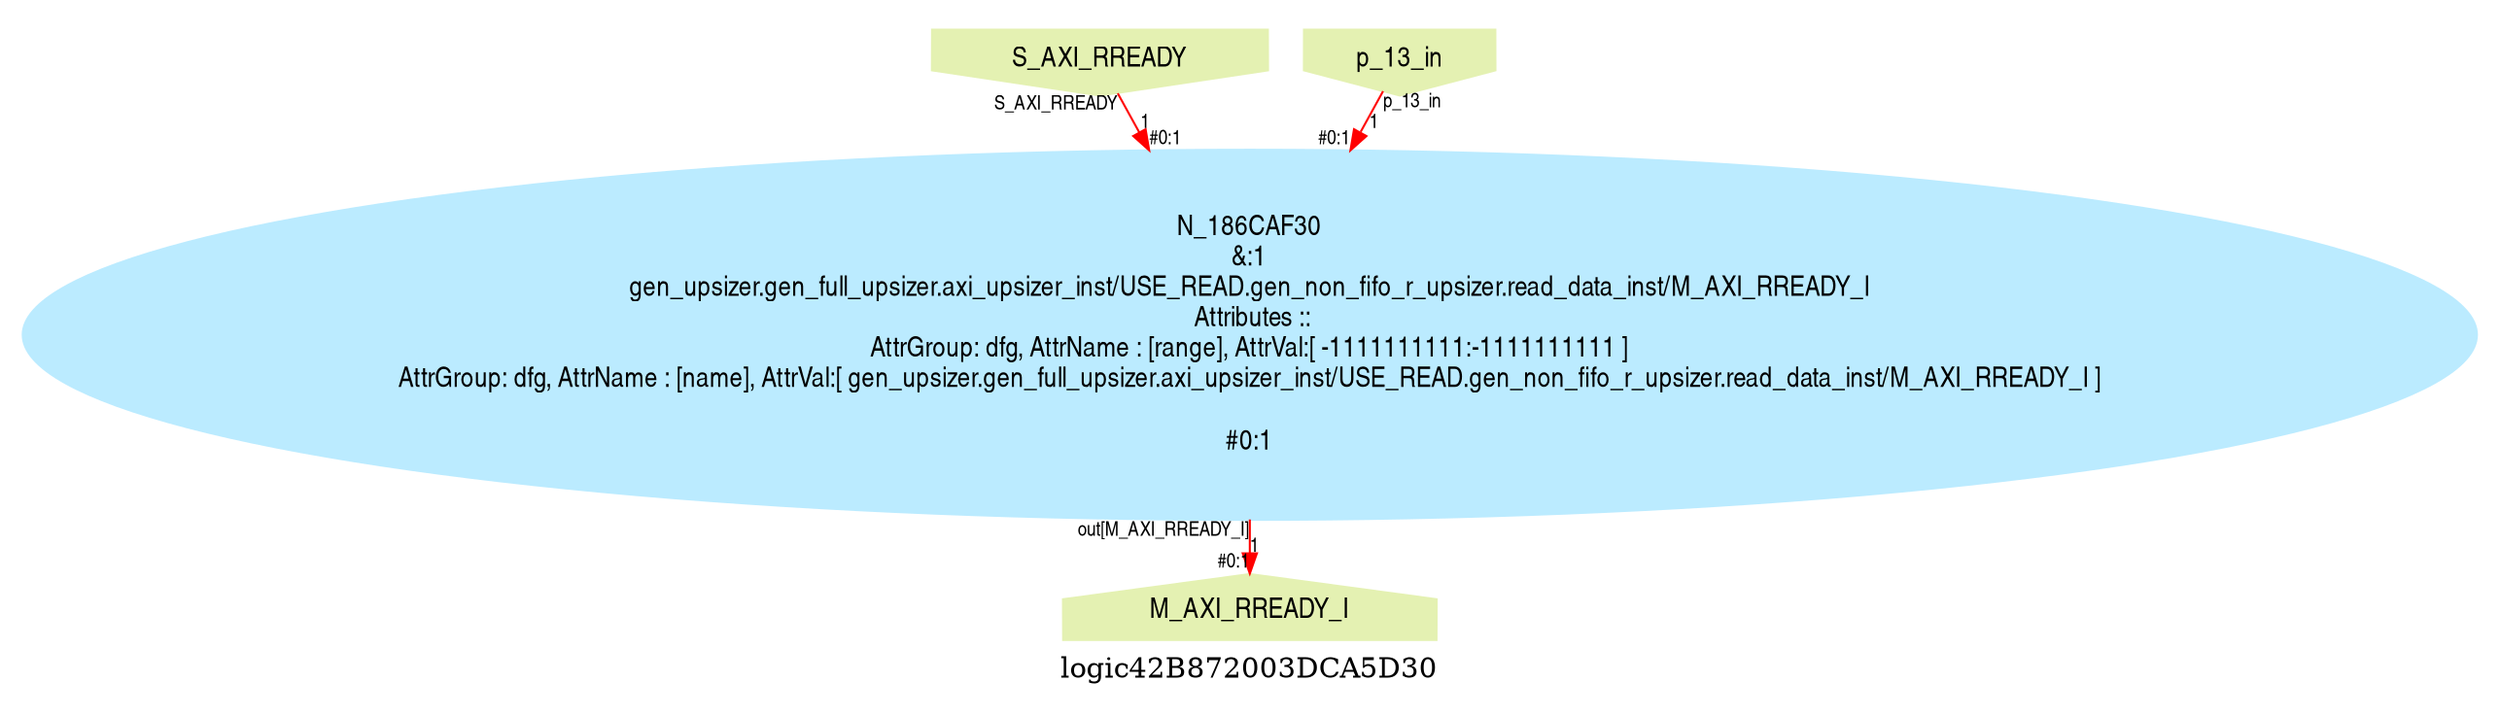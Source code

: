 digraph logic42B872003DCA5D30 {
graph [label="logic42B872003DCA5D30", margin="0.1,0.1", size="100,100", ranksep=0.1, splines=true];
node [style=filled, color="#ffee80", fontname=helveticanarrow];
edge [color="#ff0000", fontsize=10, fontname=helveticanarrow];
{ rank = source;logic42B872003DCA5D30_S_AXI_RREADY [label="S_AXI_RREADY", shape=invhouse, color="#e4f1b2"];
logic42B872003DCA5D30_p_13_in [label="p_13_in", shape=invhouse, color="#e4f1b2"];
}
{ rank = sink;logic42B872003DCA5D30_M_AXI_RREADY_I [label="M_AXI_RREADY_I", shape=house, color="#e4f1b2"];
}
N_186CAF30 [label="N_186CAF30\n&:1\ngen_upsizer.gen_full_upsizer.axi_upsizer_inst/USE_READ.gen_non_fifo_r_upsizer.read_data_inst/M_AXI_RREADY_I\n Attributes ::\nAttrGroup: dfg, AttrName : [range], AttrVal:[ -1111111111:-1111111111 ]\nAttrGroup: dfg, AttrName : [name], AttrVal:[ gen_upsizer.gen_full_upsizer.axi_upsizer_inst/USE_READ.gen_non_fifo_r_upsizer.read_data_inst/M_AXI_RREADY_I ]\n\n#0:1\n", color="#bbebff"];
logic42B872003DCA5D30_S_AXI_RREADY -> N_186CAF30 [label="1", taillabel=<S_AXI_RREADY>, headlabel=<B>, headlabel=<#0:1>];
logic42B872003DCA5D30_p_13_in -> N_186CAF30 [label="1", taillabel=<p_13_in>, headlabel=<A>, headlabel=<#0:1>];
N_186CAF30 -> logic42B872003DCA5D30_M_AXI_RREADY_I [label="1", taillabel=<out[M_AXI_RREADY_I]>, headlabel=<M_AXI_RREADY_I>, headlabel=<#0:1>];
}
